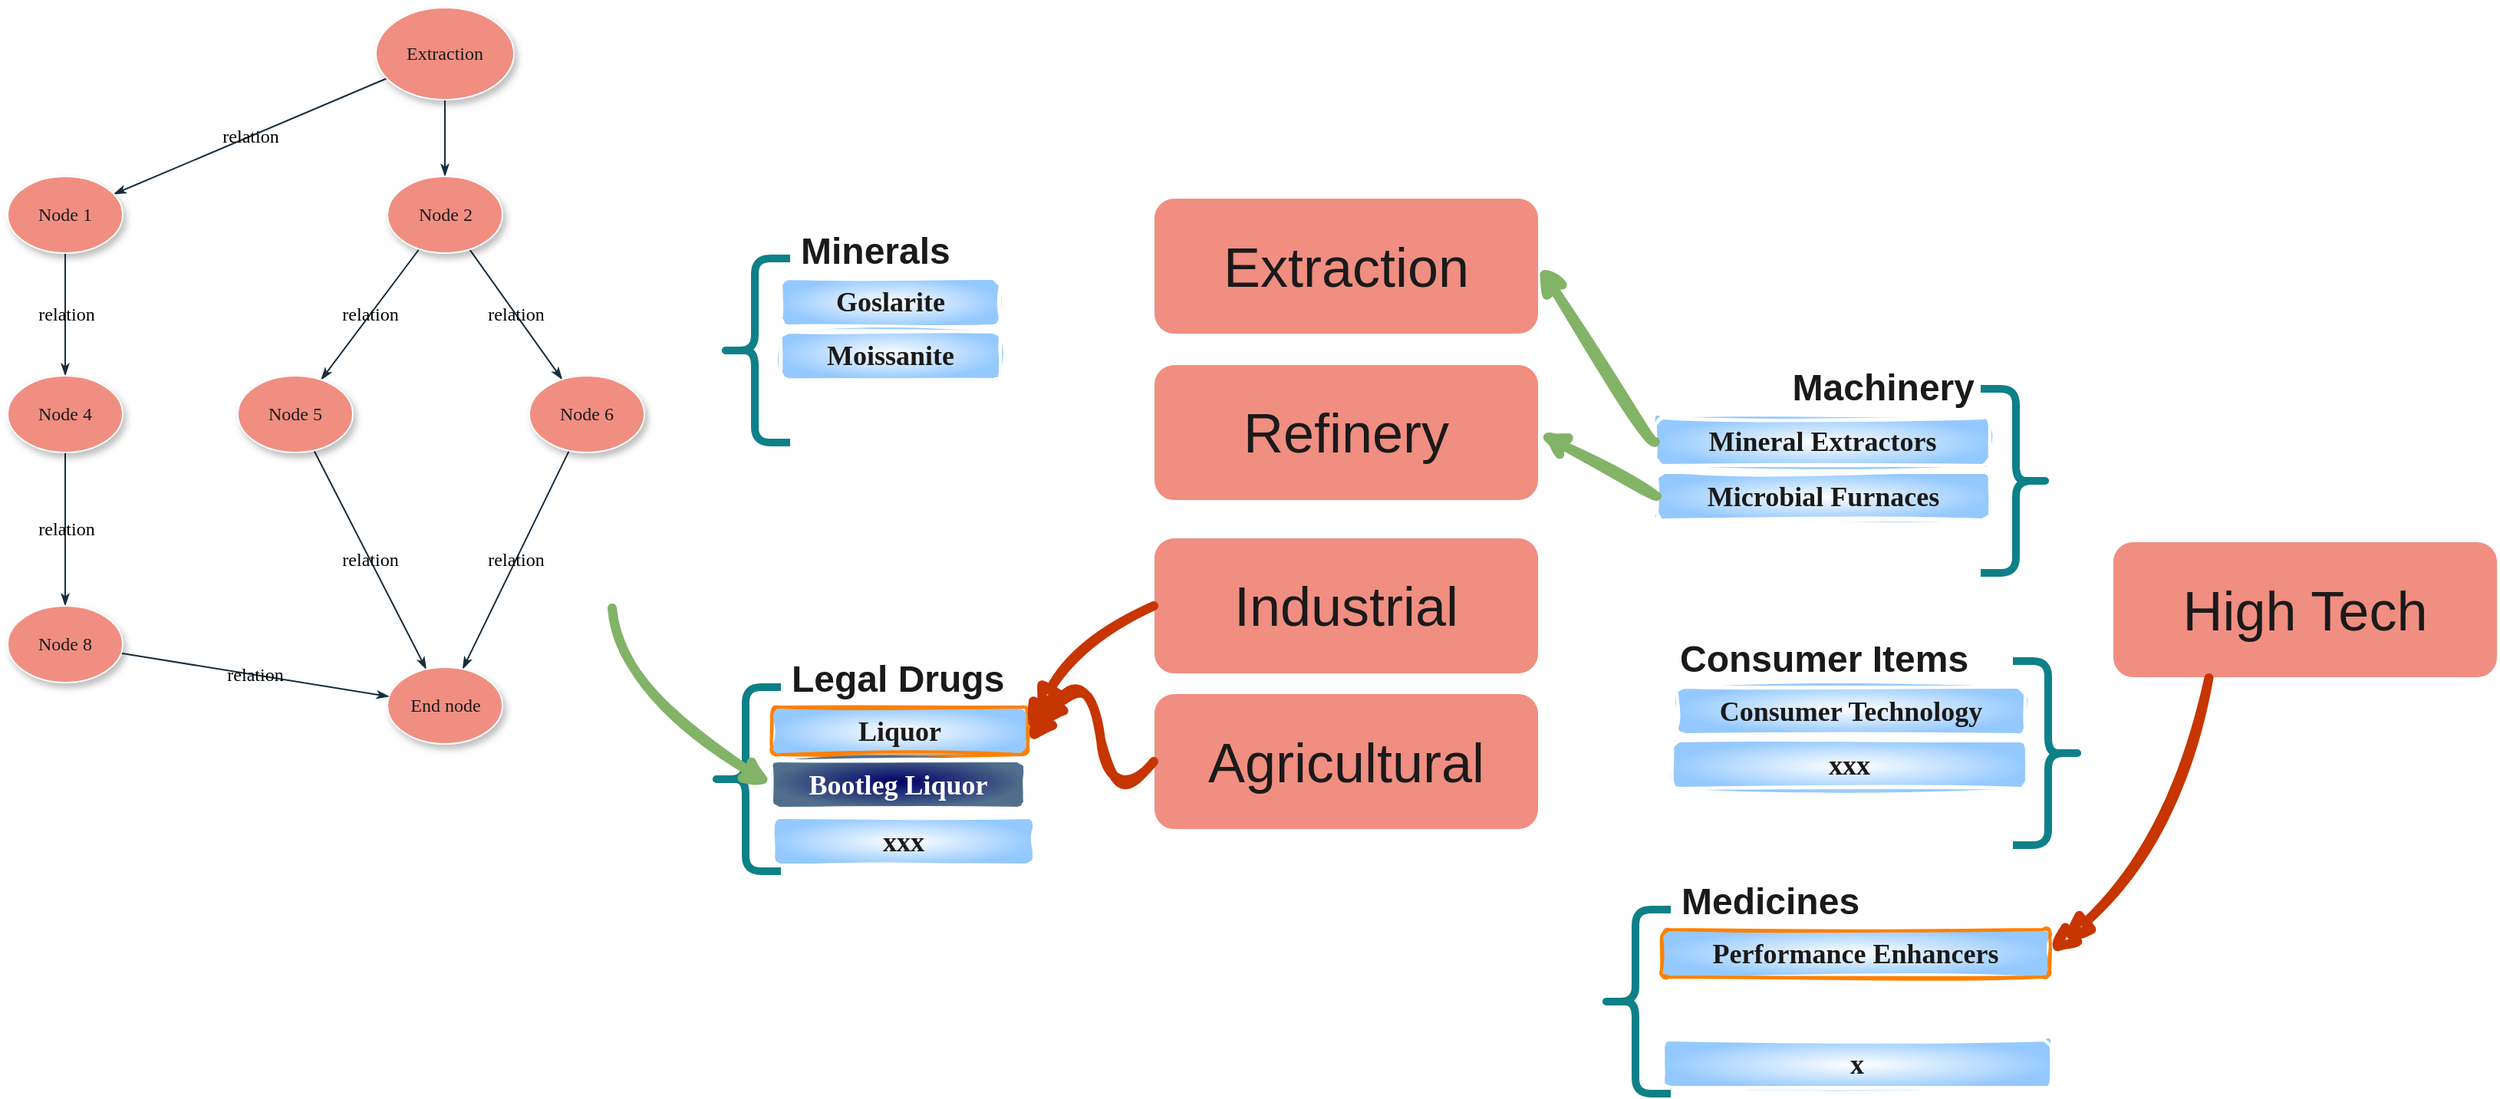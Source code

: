 <mxfile version="22.1.1" type="github">
  <diagram name="Page-1" id="42789a77-a242-8287-6e28-9cd8cfd52e62">
    <mxGraphModel dx="2237" dy="1320" grid="0" gridSize="10" guides="1" tooltips="1" connect="1" arrows="1" fold="1" page="1" pageScale="1" pageWidth="1654" pageHeight="1169" background="none" math="0" shadow="0">
      <root>
        <mxCell id="0" />
        <mxCell id="1" parent="0" />
        <mxCell id="1ea317790d2ca983-12" style="edgeStyle=none;rounded=1;html=1;labelBackgroundColor=none;startArrow=none;startFill=0;startSize=5;endArrow=classicThin;endFill=1;endSize=5;jettySize=auto;orthogonalLoop=1;strokeColor=#182E3E;strokeWidth=1;fontFamily=Verdana;fontSize=12;fontColor=default;" parent="1" source="1ea317790d2ca983-1" target="1ea317790d2ca983-2" edge="1">
          <mxGeometry relative="1" as="geometry" />
        </mxCell>
        <mxCell id="1ea317790d2ca983-13" value="relation" style="edgeStyle=none;rounded=1;html=1;labelBackgroundColor=none;startArrow=none;startFill=0;startSize=5;endArrow=classicThin;endFill=1;endSize=5;jettySize=auto;orthogonalLoop=1;strokeColor=#182E3E;strokeWidth=1;fontFamily=Verdana;fontSize=12;fontColor=default;" parent="1" source="1ea317790d2ca983-1" target="1ea317790d2ca983-9" edge="1">
          <mxGeometry relative="1" as="geometry" />
        </mxCell>
        <mxCell id="1ea317790d2ca983-1" value="Extraction" style="ellipse;whiteSpace=wrap;html=1;rounded=1;shadow=1;comic=0;labelBackgroundColor=none;strokeWidth=1;fontFamily=Verdana;fontSize=12;align=center;fillColor=#F08E81;strokeColor=#FFFFFF;fontColor=#1A1A1A;" parent="1" vertex="1">
          <mxGeometry x="257" y="24" width="90" height="60" as="geometry" />
        </mxCell>
        <mxCell id="1ea317790d2ca983-21" value="relation" style="edgeStyle=none;rounded=1;html=1;labelBackgroundColor=none;startArrow=none;startFill=0;startSize=5;endArrow=classicThin;endFill=1;endSize=5;jettySize=auto;orthogonalLoop=1;strokeColor=#182E3E;strokeWidth=1;fontFamily=Verdana;fontSize=12;fontColor=default;" parent="1" source="1ea317790d2ca983-2" target="1ea317790d2ca983-7" edge="1">
          <mxGeometry relative="1" as="geometry" />
        </mxCell>
        <mxCell id="1ea317790d2ca983-22" value="relation" style="edgeStyle=none;rounded=1;html=1;labelBackgroundColor=none;startArrow=none;startFill=0;startSize=5;endArrow=classicThin;endFill=1;endSize=5;jettySize=auto;orthogonalLoop=1;strokeColor=#182E3E;strokeWidth=1;fontFamily=Verdana;fontSize=12;fontColor=default;" parent="1" source="1ea317790d2ca983-2" target="1ea317790d2ca983-6" edge="1">
          <mxGeometry relative="1" as="geometry" />
        </mxCell>
        <mxCell id="1ea317790d2ca983-2" value="&lt;span&gt;Node 2&lt;/span&gt;" style="ellipse;whiteSpace=wrap;html=1;rounded=1;shadow=1;comic=0;labelBackgroundColor=none;strokeWidth=1;fontFamily=Verdana;fontSize=12;align=center;fillColor=#F08E81;strokeColor=#FFFFFF;fontColor=#1A1A1A;" parent="1" vertex="1">
          <mxGeometry x="264.5" y="134" width="75" height="50" as="geometry" />
        </mxCell>
        <mxCell id="1ea317790d2ca983-23" value="relation" style="edgeStyle=none;rounded=1;html=1;labelBackgroundColor=none;startArrow=none;startFill=0;startSize=5;endArrow=classicThin;endFill=1;endSize=5;jettySize=auto;orthogonalLoop=1;strokeColor=#182E3E;strokeWidth=1;fontFamily=Verdana;fontSize=12;fontColor=default;" parent="1" source="1ea317790d2ca983-6" target="1ea317790d2ca983-8" edge="1">
          <mxGeometry relative="1" as="geometry" />
        </mxCell>
        <mxCell id="1ea317790d2ca983-6" value="&lt;span&gt;Node 6&lt;/span&gt;" style="ellipse;whiteSpace=wrap;html=1;rounded=1;shadow=1;comic=0;labelBackgroundColor=none;strokeWidth=1;fontFamily=Verdana;fontSize=12;align=center;fillColor=#F08E81;strokeColor=#FFFFFF;fontColor=#1A1A1A;" parent="1" vertex="1">
          <mxGeometry x="357" y="264" width="75" height="50" as="geometry" />
        </mxCell>
        <mxCell id="1ea317790d2ca983-24" value="relation" style="edgeStyle=none;rounded=1;html=1;labelBackgroundColor=none;startArrow=none;startFill=0;startSize=5;endArrow=classicThin;endFill=1;endSize=5;jettySize=auto;orthogonalLoop=1;strokeColor=#182E3E;strokeWidth=1;fontFamily=Verdana;fontSize=12;fontColor=default;" parent="1" source="1ea317790d2ca983-7" target="1ea317790d2ca983-8" edge="1">
          <mxGeometry relative="1" as="geometry" />
        </mxCell>
        <mxCell id="1ea317790d2ca983-7" value="&lt;span&gt;Node 5&lt;/span&gt;" style="ellipse;whiteSpace=wrap;html=1;rounded=1;shadow=1;comic=0;labelBackgroundColor=none;strokeWidth=1;fontFamily=Verdana;fontSize=12;align=center;fillColor=#F08E81;strokeColor=#FFFFFF;fontColor=#1A1A1A;" parent="1" vertex="1">
          <mxGeometry x="167" y="264" width="75" height="50" as="geometry" />
        </mxCell>
        <mxCell id="1ea317790d2ca983-8" value="End node" style="ellipse;whiteSpace=wrap;html=1;rounded=1;shadow=1;comic=0;labelBackgroundColor=none;strokeWidth=1;fontFamily=Verdana;fontSize=12;align=center;fillColor=#F08E81;strokeColor=#FFFFFF;fontColor=#1A1A1A;" parent="1" vertex="1">
          <mxGeometry x="264.5" y="454" width="75" height="50" as="geometry" />
        </mxCell>
        <mxCell id="1ea317790d2ca983-19" value="relation" style="edgeStyle=none;rounded=1;html=1;labelBackgroundColor=none;startArrow=none;startFill=0;startSize=5;endArrow=classicThin;endFill=1;endSize=5;jettySize=auto;orthogonalLoop=1;strokeColor=#182E3E;strokeWidth=1;fontFamily=Verdana;fontSize=12;fontColor=default;" parent="1" source="1ea317790d2ca983-9" target="1ea317790d2ca983-10" edge="1">
          <mxGeometry relative="1" as="geometry" />
        </mxCell>
        <mxCell id="1ea317790d2ca983-9" value="Node 1" style="ellipse;whiteSpace=wrap;html=1;rounded=1;shadow=1;comic=0;labelBackgroundColor=none;strokeWidth=1;fontFamily=Verdana;fontSize=12;align=center;fillColor=#F08E81;strokeColor=#FFFFFF;fontColor=#1A1A1A;" parent="1" vertex="1">
          <mxGeometry x="17" y="134" width="75" height="50" as="geometry" />
        </mxCell>
        <mxCell id="1ea317790d2ca983-20" value="relation" style="edgeStyle=none;rounded=1;html=1;labelBackgroundColor=none;startArrow=none;startFill=0;startSize=5;endArrow=classicThin;endFill=1;endSize=5;jettySize=auto;orthogonalLoop=1;strokeColor=#182E3E;strokeWidth=1;fontFamily=Verdana;fontSize=12;fontColor=default;" parent="1" source="1ea317790d2ca983-10" target="1ea317790d2ca983-11" edge="1">
          <mxGeometry relative="1" as="geometry" />
        </mxCell>
        <mxCell id="1ea317790d2ca983-10" value="&lt;span&gt;Node 4&lt;/span&gt;" style="ellipse;whiteSpace=wrap;html=1;rounded=1;shadow=1;comic=0;labelBackgroundColor=none;strokeWidth=1;fontFamily=Verdana;fontSize=12;align=center;fillColor=#F08E81;strokeColor=#FFFFFF;fontColor=#1A1A1A;" parent="1" vertex="1">
          <mxGeometry x="17" y="264" width="75" height="50" as="geometry" />
        </mxCell>
        <mxCell id="1ea317790d2ca983-18" value="relation" style="edgeStyle=none;rounded=1;html=1;labelBackgroundColor=none;startArrow=none;startFill=0;startSize=5;endArrow=classicThin;endFill=1;endSize=5;jettySize=auto;orthogonalLoop=1;strokeColor=#182E3E;strokeWidth=1;fontFamily=Verdana;fontSize=12;fontColor=default;" parent="1" source="1ea317790d2ca983-11" target="1ea317790d2ca983-8" edge="1">
          <mxGeometry relative="1" as="geometry" />
        </mxCell>
        <mxCell id="1ea317790d2ca983-11" value="&lt;span&gt;Node 8&lt;/span&gt;" style="ellipse;whiteSpace=wrap;html=1;rounded=1;shadow=1;comic=0;labelBackgroundColor=none;strokeWidth=1;fontFamily=Verdana;fontSize=12;align=center;fillColor=#F08E81;strokeColor=#FFFFFF;fontColor=#1A1A1A;" parent="1" vertex="1">
          <mxGeometry x="17" y="414" width="75" height="50" as="geometry" />
        </mxCell>
        <mxCell id="SEyN5DobXSdOFwQs9KvG-2" value="" style="shape=curlyBracket;whiteSpace=wrap;html=1;rounded=1;labelPosition=left;verticalLabelPosition=middle;align=right;verticalAlign=middle;strokeColor=#FFFFFF;fontColor=#1A1A1A;fillColor=#F08E81;" vertex="1" parent="1">
          <mxGeometry x="478" y="169" width="20" height="120" as="geometry" />
        </mxCell>
        <mxCell id="SEyN5DobXSdOFwQs9KvG-3" value="" style="shape=curlyBracket;whiteSpace=wrap;html=1;rounded=1;flipH=1;labelPosition=right;verticalLabelPosition=middle;align=left;verticalAlign=middle;strokeColor=#FFFFFF;fontColor=#1A1A1A;fillColor=#F08E81;" vertex="1" parent="1">
          <mxGeometry x="478" y="169" width="20" height="120" as="geometry" />
        </mxCell>
        <mxCell id="SEyN5DobXSdOFwQs9KvG-4" value="" style="shape=curlyBracket;whiteSpace=wrap;html=1;rounded=1;labelPosition=left;verticalLabelPosition=middle;align=right;verticalAlign=middle;strokeColor=#0e8088;fillColor=#b0e3e6;strokeWidth=5;perimeterSpacing=2;shadow=0;" vertex="1" parent="1">
          <mxGeometry x="481" y="187.5" width="46" height="120" as="geometry" />
        </mxCell>
        <mxCell id="SEyN5DobXSdOFwQs9KvG-5" value="Goslarite" style="rounded=1;whiteSpace=wrap;html=1;strokeWidth=2;fillWeight=4;hachureGap=8;hachureAngle=45;fillColor=default;sketch=1;strokeColor=#FFFFFF;fontColor=#1A1A1A;fontStyle=1;fontSize=18;labelBorderColor=none;fontFamily=Lucida Console;gradientColor=#94C9FF;gradientDirection=radial;" vertex="1" parent="1">
          <mxGeometry x="521" y="200.5" width="143" height="31" as="geometry" />
        </mxCell>
        <mxCell id="SEyN5DobXSdOFwQs9KvG-6" value="Moissanite" style="rounded=1;whiteSpace=wrap;html=1;strokeWidth=2;fillWeight=4;hachureGap=8;hachureAngle=45;fillColor=default;sketch=1;strokeColor=#FFFFFF;fontColor=#1A1A1A;fontStyle=1;fontSize=18;labelBorderColor=none;fontFamily=Lucida Console;gradientColor=#94C9FF;gradientDirection=radial;" vertex="1" parent="1">
          <mxGeometry x="521" y="235.5" width="143" height="31" as="geometry" />
        </mxCell>
        <mxCell id="SEyN5DobXSdOFwQs9KvG-7" value="Minerals" style="text;strokeColor=none;fillColor=none;html=1;fontSize=24;fontStyle=1;verticalAlign=middle;align=left;fontColor=#1A1A1A;" vertex="1" parent="1">
          <mxGeometry x="532" y="162.5" width="100" height="40" as="geometry" />
        </mxCell>
        <mxCell id="SEyN5DobXSdOFwQs9KvG-10" value="Extraction" style="rounded=1;whiteSpace=wrap;html=1;strokeColor=#FFFFFF;fontColor=#1A1A1A;fillColor=#F08E81;fontSize=36;" vertex="1" parent="1">
          <mxGeometry x="764" y="148" width="251" height="89" as="geometry" />
        </mxCell>
        <mxCell id="SEyN5DobXSdOFwQs9KvG-11" value="Refinery" style="rounded=1;whiteSpace=wrap;html=1;strokeColor=#FFFFFF;fontColor=#1A1A1A;fillColor=#F08E81;fontSize=36;" vertex="1" parent="1">
          <mxGeometry x="764" y="256.5" width="251" height="89" as="geometry" />
        </mxCell>
        <mxCell id="SEyN5DobXSdOFwQs9KvG-12" value="High Tech" style="rounded=1;whiteSpace=wrap;html=1;strokeColor=#FFFFFF;fontColor=#1A1A1A;fillColor=#F08E81;fontSize=36;" vertex="1" parent="1">
          <mxGeometry x="1389" y="372" width="251" height="89" as="geometry" />
        </mxCell>
        <mxCell id="SEyN5DobXSdOFwQs9KvG-13" value="Industrial" style="rounded=1;whiteSpace=wrap;html=1;strokeColor=#FFFFFF;fontColor=#1A1A1A;fillColor=#F08E81;fontSize=36;" vertex="1" parent="1">
          <mxGeometry x="764" y="369.5" width="251" height="89" as="geometry" />
        </mxCell>
        <mxCell id="SEyN5DobXSdOFwQs9KvG-15" value="Microbial Furnaces" style="rounded=1;whiteSpace=wrap;html=1;strokeWidth=2;fillWeight=4;hachureGap=8;hachureAngle=45;fillColor=default;sketch=1;strokeColor=#FFFFFF;fontColor=#1A1A1A;fontStyle=1;fontSize=18;labelBorderColor=none;fontFamily=Lucida Console;gradientColor=#94C9FF;gradientDirection=radial;" vertex="1" parent="1">
          <mxGeometry x="1092" y="327" width="217" height="31" as="geometry" />
        </mxCell>
        <mxCell id="SEyN5DobXSdOFwQs9KvG-24" style="edgeStyle=orthogonalEdgeStyle;rounded=0;orthogonalLoop=1;jettySize=auto;html=1;exitX=0.25;exitY=0;exitDx=0;exitDy=0;strokeColor=#182E3E;fontColor=#1A1A1A;" edge="1" parent="1" source="SEyN5DobXSdOFwQs9KvG-16">
          <mxGeometry relative="1" as="geometry">
            <mxPoint x="1154.146" y="310.161" as="targetPoint" />
          </mxGeometry>
        </mxCell>
        <mxCell id="SEyN5DobXSdOFwQs9KvG-16" value="Mineral Extractors" style="rounded=1;whiteSpace=wrap;html=1;strokeWidth=2;fillWeight=4;hachureGap=8;hachureAngle=45;fillColor=default;sketch=1;strokeColor=#FFFFFF;fontColor=#1A1A1A;fontStyle=1;fontSize=18;labelBorderColor=none;fontFamily=Lucida Console;gradientColor=#94C9FF;gradientDirection=radial;" vertex="1" parent="1">
          <mxGeometry x="1091" y="291.5" width="218" height="31" as="geometry" />
        </mxCell>
        <mxCell id="SEyN5DobXSdOFwQs9KvG-17" value="Machinery" style="text;strokeColor=none;fillColor=none;html=1;fontSize=24;fontStyle=1;verticalAlign=middle;align=right;fontColor=#1A1A1A;" vertex="1" parent="1">
          <mxGeometry x="1084" y="252" width="216" height="39.5" as="geometry" />
        </mxCell>
        <mxCell id="SEyN5DobXSdOFwQs9KvG-18" value="" style="shape=curlyBracket;whiteSpace=wrap;html=1;rounded=1;labelPosition=left;verticalLabelPosition=middle;align=right;verticalAlign=middle;strokeColor=#0e8088;fillColor=#b0e3e6;strokeWidth=5;perimeterSpacing=2;shadow=0;rotation=-180;" vertex="1" parent="1">
          <mxGeometry x="1303" y="272.5" width="46" height="120" as="geometry" />
        </mxCell>
        <mxCell id="SEyN5DobXSdOFwQs9KvG-20" value="Consumer Technology" style="rounded=1;whiteSpace=wrap;html=1;strokeWidth=2;fillWeight=4;hachureGap=8;hachureAngle=45;fillColor=default;sketch=1;strokeColor=#FFFFFF;fontColor=#1A1A1A;fontStyle=1;fontSize=18;labelBorderColor=none;fontFamily=Lucida Console;gradientColor=#94C9FF;gradientDirection=radial;" vertex="1" parent="1">
          <mxGeometry x="1105" y="467" width="227" height="31" as="geometry" />
        </mxCell>
        <mxCell id="SEyN5DobXSdOFwQs9KvG-21" value="xxx" style="rounded=1;whiteSpace=wrap;html=1;strokeWidth=2;fillWeight=4;hachureGap=8;hachureAngle=45;fillColor=default;sketch=1;strokeColor=#FFFFFF;fontColor=#1A1A1A;fontStyle=1;fontSize=18;labelBorderColor=none;fontFamily=Lucida Console;gradientColor=#94C9FF;gradientDirection=radial;" vertex="1" parent="1">
          <mxGeometry x="1102" y="502" width="231" height="31" as="geometry" />
        </mxCell>
        <mxCell id="SEyN5DobXSdOFwQs9KvG-22" value="Consumer Items" style="text;strokeColor=none;fillColor=none;html=1;fontSize=24;fontStyle=1;verticalAlign=middle;align=left;fontColor=#1A1A1A;" vertex="1" parent="1">
          <mxGeometry x="1105" y="429" width="221" height="40" as="geometry" />
        </mxCell>
        <mxCell id="SEyN5DobXSdOFwQs9KvG-23" value="" style="shape=curlyBracket;whiteSpace=wrap;html=1;rounded=1;labelPosition=left;verticalLabelPosition=middle;align=right;verticalAlign=middle;strokeColor=#0e8088;fillColor=#b0e3e6;strokeWidth=5;perimeterSpacing=2;shadow=0;rotation=-180;" vertex="1" parent="1">
          <mxGeometry x="1324" y="450" width="46" height="120" as="geometry" />
        </mxCell>
        <mxCell id="SEyN5DobXSdOFwQs9KvG-25" value="" style="endArrow=classic;html=1;strokeColor=#82b366;fontColor=#1A1A1A;exitX=0;exitY=0.5;exitDx=0;exitDy=0;entryX=1;entryY=0.5;entryDx=0;entryDy=0;fillColor=#d5e8d4;gradientColor=#97d077;curved=1;strokeWidth=6;sketch=1;curveFitting=1;jiggle=2;" edge="1" parent="1" source="SEyN5DobXSdOFwQs9KvG-15" target="SEyN5DobXSdOFwQs9KvG-11">
          <mxGeometry relative="1" as="geometry">
            <mxPoint x="606" y="530" as="sourcePoint" />
            <mxPoint x="706" y="530" as="targetPoint" />
          </mxGeometry>
        </mxCell>
        <mxCell id="SEyN5DobXSdOFwQs9KvG-29" value="" style="endArrow=classic;html=1;strokeColor=#82b366;fontColor=#1A1A1A;exitX=0;exitY=0.5;exitDx=0;exitDy=0;entryX=1;entryY=0.5;entryDx=0;entryDy=0;fillColor=#d5e8d4;gradientColor=#97d077;curved=1;strokeWidth=6;sketch=1;curveFitting=1;jiggle=2;" edge="1" parent="1" source="SEyN5DobXSdOFwQs9KvG-16" target="SEyN5DobXSdOFwQs9KvG-10">
          <mxGeometry relative="1" as="geometry">
            <mxPoint x="1102" y="269" as="sourcePoint" />
            <mxPoint x="1025" y="311" as="targetPoint" />
          </mxGeometry>
        </mxCell>
        <mxCell id="SEyN5DobXSdOFwQs9KvG-30" value="" style="shape=curlyBracket;whiteSpace=wrap;html=1;rounded=1;labelPosition=left;verticalLabelPosition=middle;align=right;verticalAlign=middle;strokeColor=#0e8088;fillColor=#b0e3e6;strokeWidth=5;perimeterSpacing=2;shadow=0;" vertex="1" parent="1">
          <mxGeometry x="475" y="467" width="46" height="120" as="geometry" />
        </mxCell>
        <mxCell id="SEyN5DobXSdOFwQs9KvG-31" value="Liquor" style="rounded=1;whiteSpace=wrap;html=1;strokeWidth=2;fillWeight=4;hachureGap=8;hachureAngle=45;fillColor=default;sketch=1;strokeColor=#FF8000;fontColor=#1A1A1A;fontStyle=1;fontSize=18;labelBorderColor=none;fontFamily=Lucida Console;gradientColor=#94C9FF;gradientDirection=radial;" vertex="1" parent="1">
          <mxGeometry x="515" y="480" width="167" height="31" as="geometry" />
        </mxCell>
        <mxCell id="SEyN5DobXSdOFwQs9KvG-32" value="Bootleg Liquor" style="rounded=1;whiteSpace=wrap;html=1;strokeWidth=2;fillWeight=4;hachureGap=8;hachureAngle=45;fillColor=#000066;sketch=1;strokeColor=#FFFFFF;fontColor=#FFFFFF;fontStyle=1;fontSize=18;labelBorderColor=none;fontFamily=Lucida Console;gradientColor=#516F8C;gradientDirection=radial;" vertex="1" parent="1">
          <mxGeometry x="515" y="515" width="165" height="31" as="geometry" />
        </mxCell>
        <mxCell id="SEyN5DobXSdOFwQs9KvG-33" value="Legal Drugs" style="text;strokeColor=none;fillColor=none;html=1;fontSize=24;fontStyle=1;verticalAlign=middle;align=left;fontColor=#1A1A1A;" vertex="1" parent="1">
          <mxGeometry x="526" y="442" width="100" height="40" as="geometry" />
        </mxCell>
        <mxCell id="SEyN5DobXSdOFwQs9KvG-34" value="Agricultural" style="rounded=1;whiteSpace=wrap;html=1;strokeColor=#FFFFFF;fontColor=#1A1A1A;fillColor=#F08E81;fontSize=36;" vertex="1" parent="1">
          <mxGeometry x="764" y="471" width="251" height="89" as="geometry" />
        </mxCell>
        <mxCell id="SEyN5DobXSdOFwQs9KvG-35" value="" style="endArrow=doubleBlock;html=1;strokeColor=#C73500;fontColor=#1A1A1A;exitX=0;exitY=0.5;exitDx=0;exitDy=0;entryX=1;entryY=0.5;entryDx=0;entryDy=0;fillColor=#fa6800;curved=1;strokeWidth=6;sketch=1;curveFitting=1;jiggle=2;startArrow=none;startFill=0;targetPerimeterSpacing=0;endFill=1;" edge="1" parent="1" source="SEyN5DobXSdOFwQs9KvG-13" target="SEyN5DobXSdOFwQs9KvG-31">
          <mxGeometry relative="1" as="geometry">
            <mxPoint x="806" y="664" as="sourcePoint" />
            <mxPoint x="730" y="550" as="targetPoint" />
            <Array as="points">
              <mxPoint x="710" y="443" />
            </Array>
          </mxGeometry>
        </mxCell>
        <mxCell id="SEyN5DobXSdOFwQs9KvG-37" value="" style="endArrow=doubleBlock;html=1;strokeColor=#C73500;fontColor=#1A1A1A;exitX=0;exitY=0.5;exitDx=0;exitDy=0;fillColor=#fa6800;curved=1;strokeWidth=6;sketch=1;curveFitting=1;jiggle=2;startArrow=none;startFill=0;targetPerimeterSpacing=0;endFill=1;entryX=1;entryY=0.75;entryDx=0;entryDy=0;" edge="1" parent="1" source="SEyN5DobXSdOFwQs9KvG-34" target="SEyN5DobXSdOFwQs9KvG-31">
          <mxGeometry relative="1" as="geometry">
            <mxPoint x="774" y="424" as="sourcePoint" />
            <mxPoint x="691" y="575" as="targetPoint" />
            <Array as="points">
              <mxPoint x="739" y="550" />
              <mxPoint x="720" y="453" />
            </Array>
          </mxGeometry>
        </mxCell>
        <mxCell id="SEyN5DobXSdOFwQs9KvG-39" value="xxx" style="rounded=1;whiteSpace=wrap;html=1;strokeWidth=2;fillWeight=4;hachureGap=8;hachureAngle=45;fillColor=default;sketch=1;strokeColor=#FFFFFF;fontColor=#1A1A1A;fontStyle=1;fontSize=18;labelBorderColor=none;fontFamily=Lucida Console;gradientColor=#94C9FF;gradientDirection=radial;" vertex="1" parent="1">
          <mxGeometry x="516" y="552" width="170" height="31" as="geometry" />
        </mxCell>
        <mxCell id="SEyN5DobXSdOFwQs9KvG-41" value="" style="endArrow=classic;html=1;strokeColor=#82b366;fontColor=#1A1A1A;exitX=1;exitY=0.5;exitDx=0;exitDy=0;entryX=0;entryY=0.5;entryDx=0;entryDy=0;fillColor=#d5e8d4;gradientColor=#97d077;curved=1;strokeWidth=6;sketch=1;curveFitting=1;jiggle=2;" edge="1" parent="1" target="SEyN5DobXSdOFwQs9KvG-32">
          <mxGeometry relative="1" as="geometry">
            <mxPoint x="411" y="415.5" as="sourcePoint" />
            <mxPoint x="297" y="604" as="targetPoint" />
            <Array as="points">
              <mxPoint x="420" y="475" />
            </Array>
          </mxGeometry>
        </mxCell>
        <mxCell id="SEyN5DobXSdOFwQs9KvG-42" value="" style="shape=curlyBracket;whiteSpace=wrap;html=1;rounded=1;labelPosition=left;verticalLabelPosition=middle;align=right;verticalAlign=middle;strokeColor=#0e8088;fillColor=#b0e3e6;strokeWidth=5;perimeterSpacing=2;shadow=0;" vertex="1" parent="1">
          <mxGeometry x="1055" y="612" width="46" height="120" as="geometry" />
        </mxCell>
        <mxCell id="SEyN5DobXSdOFwQs9KvG-43" value="Performance Enhancers" style="rounded=1;whiteSpace=wrap;html=1;strokeWidth=2;fillWeight=4;hachureGap=8;hachureAngle=45;fillColor=default;sketch=1;strokeColor=#FF8000;fontColor=#1A1A1A;fontStyle=1;fontSize=18;labelBorderColor=none;fontFamily=Lucida Console;gradientColor=#94C9FF;gradientDirection=radial;" vertex="1" parent="1">
          <mxGeometry x="1095" y="625" width="253" height="31" as="geometry" />
        </mxCell>
        <mxCell id="SEyN5DobXSdOFwQs9KvG-45" value="Medicines" style="text;strokeColor=none;fillColor=none;html=1;fontSize=24;fontStyle=1;verticalAlign=middle;align=left;fontColor=#1A1A1A;" vertex="1" parent="1">
          <mxGeometry x="1106" y="587" width="100" height="40" as="geometry" />
        </mxCell>
        <mxCell id="SEyN5DobXSdOFwQs9KvG-46" value="x" style="rounded=1;whiteSpace=wrap;html=1;strokeWidth=2;fillWeight=4;hachureGap=8;hachureAngle=45;fillColor=default;sketch=1;strokeColor=#FFFFFF;fontColor=#1A1A1A;fontStyle=1;fontSize=18;labelBorderColor=none;fontFamily=Lucida Console;gradientColor=#94C9FF;gradientDirection=radial;" vertex="1" parent="1">
          <mxGeometry x="1096" y="697" width="253" height="31" as="geometry" />
        </mxCell>
        <mxCell id="SEyN5DobXSdOFwQs9KvG-47" value="" style="endArrow=doubleBlock;html=1;strokeColor=#C73500;fontColor=#1A1A1A;exitX=0.25;exitY=1;exitDx=0;exitDy=0;fillColor=#fa6800;curved=1;strokeWidth=6;sketch=1;curveFitting=1;jiggle=2;startArrow=none;startFill=0;targetPerimeterSpacing=0;endFill=1;entryX=1;entryY=0.5;entryDx=0;entryDy=0;" edge="1" parent="1" source="SEyN5DobXSdOFwQs9KvG-12" target="SEyN5DobXSdOFwQs9KvG-43">
          <mxGeometry relative="1" as="geometry">
            <mxPoint x="1216.757" y="724.005" as="sourcePoint" />
            <mxPoint x="853" y="725.77" as="targetPoint" />
            <Array as="points">
              <mxPoint x="1432" y="568" />
            </Array>
          </mxGeometry>
        </mxCell>
      </root>
    </mxGraphModel>
  </diagram>
</mxfile>
